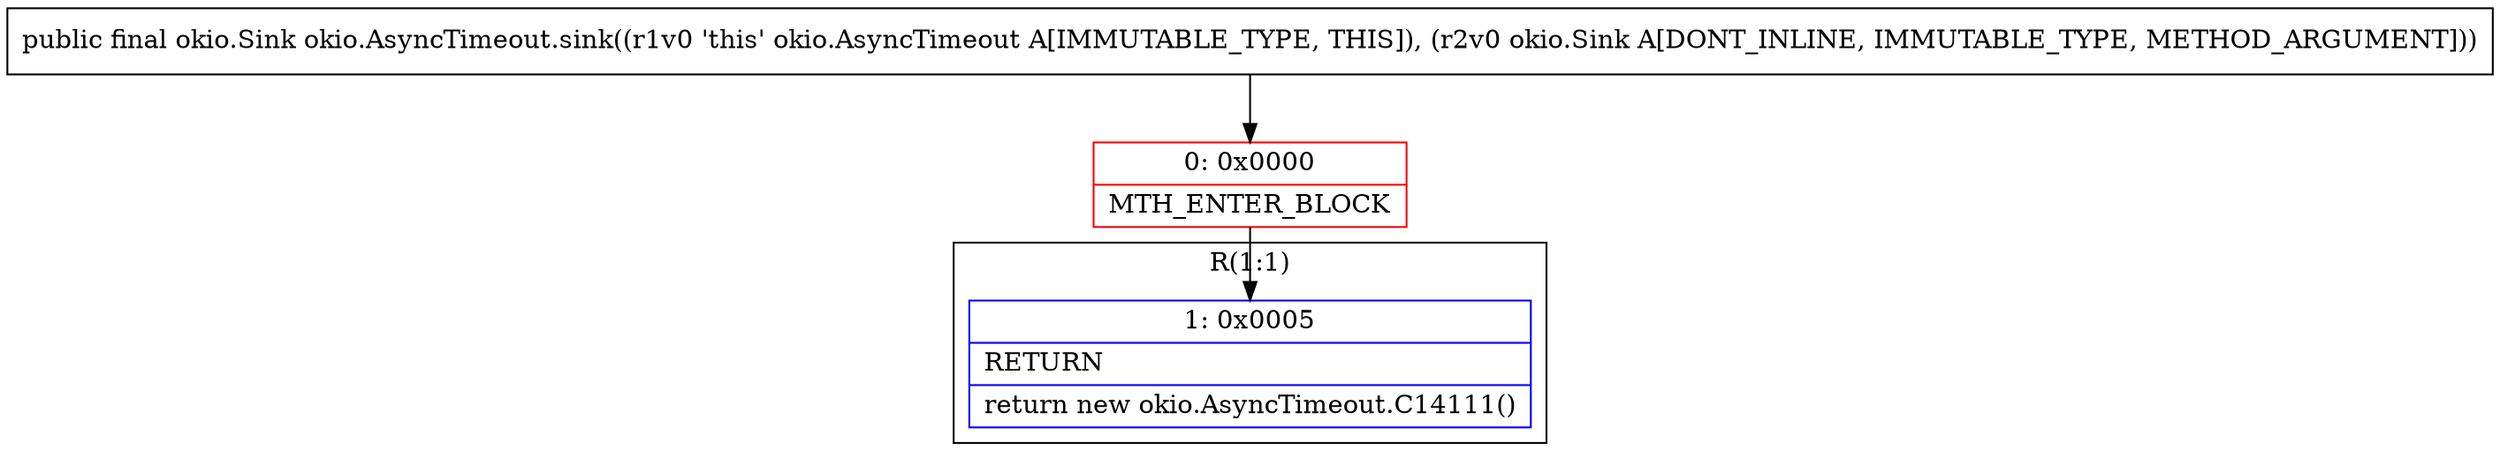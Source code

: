 digraph "CFG forokio.AsyncTimeout.sink(Lokio\/Sink;)Lokio\/Sink;" {
subgraph cluster_Region_1432191832 {
label = "R(1:1)";
node [shape=record,color=blue];
Node_1 [shape=record,label="{1\:\ 0x0005|RETURN\l|return new okio.AsyncTimeout.C14111()\l}"];
}
Node_0 [shape=record,color=red,label="{0\:\ 0x0000|MTH_ENTER_BLOCK\l}"];
MethodNode[shape=record,label="{public final okio.Sink okio.AsyncTimeout.sink((r1v0 'this' okio.AsyncTimeout A[IMMUTABLE_TYPE, THIS]), (r2v0 okio.Sink A[DONT_INLINE, IMMUTABLE_TYPE, METHOD_ARGUMENT])) }"];
MethodNode -> Node_0;
Node_0 -> Node_1;
}

